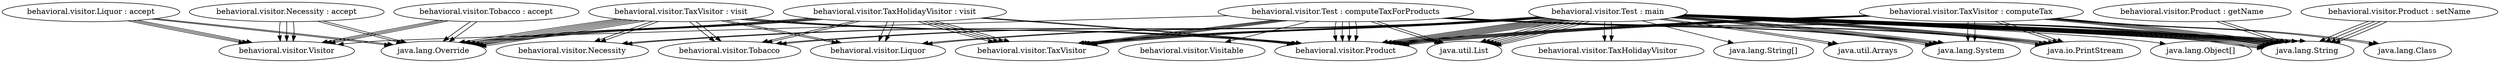 digraph CallGraph {
"behavioral.visitor.Liquor : accept" -> "java.lang.Override";
"behavioral.visitor.Liquor : accept" -> "java.lang.Override";
"behavioral.visitor.Liquor : accept" -> "behavioral.visitor.Visitor";
"behavioral.visitor.Liquor : accept" -> "behavioral.visitor.Visitor";
"behavioral.visitor.Liquor : accept" -> "behavioral.visitor.Visitor";
"behavioral.visitor.Necessity : accept" -> "java.lang.Override";
"behavioral.visitor.Necessity : accept" -> "java.lang.Override";
"behavioral.visitor.Necessity : accept" -> "behavioral.visitor.Visitor";
"behavioral.visitor.Necessity : accept" -> "behavioral.visitor.Visitor";
"behavioral.visitor.Necessity : accept" -> "behavioral.visitor.Visitor";
"behavioral.visitor.Product : getName" -> "java.lang.String";
"behavioral.visitor.Product : getName" -> "java.lang.String";
"behavioral.visitor.Product : setName" -> "java.lang.String";
"behavioral.visitor.Product : setName" -> "java.lang.String";
"behavioral.visitor.Product : setName" -> "java.lang.String";
"behavioral.visitor.Product : setName" -> "java.lang.String";
"behavioral.visitor.TaxHolidayVisitor : visit" -> "java.lang.Override";
"behavioral.visitor.TaxHolidayVisitor : visit" -> "java.lang.Override";
"behavioral.visitor.TaxHolidayVisitor : visit" -> "behavioral.visitor.Liquor";
"behavioral.visitor.TaxHolidayVisitor : visit" -> "behavioral.visitor.TaxVisitor";
"behavioral.visitor.TaxHolidayVisitor : visit" -> "behavioral.visitor.TaxVisitor";
"behavioral.visitor.TaxHolidayVisitor : visit" -> "behavioral.visitor.Product";
"behavioral.visitor.TaxHolidayVisitor : visit" -> "behavioral.visitor.Liquor";
"behavioral.visitor.TaxHolidayVisitor : visit" -> "java.lang.Override";
"behavioral.visitor.TaxHolidayVisitor : visit" -> "java.lang.Override";
"behavioral.visitor.TaxHolidayVisitor : visit" -> "behavioral.visitor.Tobacco";
"behavioral.visitor.TaxHolidayVisitor : visit" -> "behavioral.visitor.TaxVisitor";
"behavioral.visitor.TaxHolidayVisitor : visit" -> "behavioral.visitor.TaxVisitor";
"behavioral.visitor.TaxHolidayVisitor : visit" -> "behavioral.visitor.Product";
"behavioral.visitor.TaxHolidayVisitor : visit" -> "behavioral.visitor.Tobacco";
"behavioral.visitor.TaxVisitor : computeTax" -> "behavioral.visitor.Product";
"behavioral.visitor.TaxVisitor : computeTax" -> "java.lang.System";
"behavioral.visitor.TaxVisitor : computeTax" -> "java.lang.System";
"behavioral.visitor.TaxVisitor : computeTax" -> "java.io.PrintStream";
"behavioral.visitor.TaxVisitor : computeTax" -> "java.io.PrintStream";
"behavioral.visitor.TaxVisitor : computeTax" -> "java.lang.String";
"behavioral.visitor.TaxVisitor : computeTax" -> "java.lang.String";
"behavioral.visitor.TaxVisitor : computeTax" -> "behavioral.visitor.Product";
"behavioral.visitor.TaxVisitor : computeTax" -> "java.lang.Class";
"behavioral.visitor.TaxVisitor : computeTax" -> "behavioral.visitor.Product";
"behavioral.visitor.TaxVisitor : computeTax" -> "java.lang.Class";
"behavioral.visitor.TaxVisitor : computeTax" -> "java.lang.String";
"behavioral.visitor.TaxVisitor : computeTax" -> "java.lang.String";
"behavioral.visitor.TaxVisitor : computeTax" -> "behavioral.visitor.Product";
"behavioral.visitor.TaxVisitor : computeTax" -> "behavioral.visitor.Product";
"behavioral.visitor.TaxVisitor : visit" -> "java.lang.Override";
"behavioral.visitor.TaxVisitor : visit" -> "java.lang.Override";
"behavioral.visitor.TaxVisitor : visit" -> "behavioral.visitor.Liquor";
"behavioral.visitor.TaxVisitor : visit" -> "behavioral.visitor.Product";
"behavioral.visitor.TaxVisitor : visit" -> "behavioral.visitor.Liquor";
"behavioral.visitor.TaxVisitor : visit" -> "java.lang.Override";
"behavioral.visitor.TaxVisitor : visit" -> "java.lang.Override";
"behavioral.visitor.TaxVisitor : visit" -> "behavioral.visitor.Necessity";
"behavioral.visitor.TaxVisitor : visit" -> "behavioral.visitor.Product";
"behavioral.visitor.TaxVisitor : visit" -> "behavioral.visitor.Necessity";
"behavioral.visitor.TaxVisitor : visit" -> "java.lang.Override";
"behavioral.visitor.TaxVisitor : visit" -> "java.lang.Override";
"behavioral.visitor.TaxVisitor : visit" -> "behavioral.visitor.Tobacco";
"behavioral.visitor.TaxVisitor : visit" -> "behavioral.visitor.Product";
"behavioral.visitor.TaxVisitor : visit" -> "behavioral.visitor.Tobacco";
"behavioral.visitor.Test : computeTaxForProducts" -> "java.util.List";
"behavioral.visitor.Test : computeTaxForProducts" -> "behavioral.visitor.Product";
"behavioral.visitor.Test : computeTaxForProducts" -> "behavioral.visitor.TaxVisitor";
"behavioral.visitor.Test : computeTaxForProducts" -> "behavioral.visitor.Product";
"behavioral.visitor.Test : computeTaxForProducts" -> "java.util.List";
"behavioral.visitor.Test : computeTaxForProducts" -> "behavioral.visitor.Product";
"behavioral.visitor.Test : computeTaxForProducts" -> "behavioral.visitor.Product";
"behavioral.visitor.Test : computeTaxForProducts" -> "behavioral.visitor.Visitable";
"behavioral.visitor.Test : computeTaxForProducts" -> "behavioral.visitor.Visitor";
"behavioral.visitor.Test : computeTaxForProducts" -> "behavioral.visitor.TaxVisitor";
"behavioral.visitor.Test : computeTaxForProducts" -> "java.lang.System";
"behavioral.visitor.Test : computeTaxForProducts" -> "java.lang.System";
"behavioral.visitor.Test : computeTaxForProducts" -> "java.io.PrintStream";
"behavioral.visitor.Test : computeTaxForProducts" -> "java.io.PrintStream";
"behavioral.visitor.Test : computeTaxForProducts" -> "java.lang.String";
"behavioral.visitor.Test : computeTaxForProducts" -> "java.lang.String";
"behavioral.visitor.Test : computeTaxForProducts" -> "behavioral.visitor.TaxVisitor";
"behavioral.visitor.Test : computeTaxForProducts" -> "behavioral.visitor.TaxVisitor";
"behavioral.visitor.Test : computeTaxForProducts" -> "java.lang.String";
"behavioral.visitor.Test : main" -> "java.lang.String[]";
"behavioral.visitor.Test : main" -> "java.lang.String";
"behavioral.visitor.Test : main" -> "java.util.List";
"behavioral.visitor.Test : main" -> "behavioral.visitor.Product";
"behavioral.visitor.Test : main" -> "java.util.Arrays";
"behavioral.visitor.Test : main" -> "java.util.Arrays";
"behavioral.visitor.Test : main" -> "java.util.List";
"behavioral.visitor.Test : main" -> "behavioral.visitor.Product";
"behavioral.visitor.Test : main" -> "java.lang.Object[]";
"behavioral.visitor.Test : main" -> "behavioral.visitor.Product";
"behavioral.visitor.Test : main" -> "behavioral.visitor.Necessity";
"behavioral.visitor.Test : main" -> "behavioral.visitor.Necessity";
"behavioral.visitor.Test : main" -> "java.lang.String";
"behavioral.visitor.Test : main" -> "java.lang.String";
"behavioral.visitor.Test : main" -> "behavioral.visitor.Liquor";
"behavioral.visitor.Test : main" -> "behavioral.visitor.Liquor";
"behavioral.visitor.Test : main" -> "java.lang.String";
"behavioral.visitor.Test : main" -> "java.lang.String";
"behavioral.visitor.Test : main" -> "behavioral.visitor.Tobacco";
"behavioral.visitor.Test : main" -> "behavioral.visitor.Tobacco";
"behavioral.visitor.Test : main" -> "java.lang.String";
"behavioral.visitor.Test : main" -> "java.lang.String";
"behavioral.visitor.Test : main" -> "java.lang.System";
"behavioral.visitor.Test : main" -> "java.lang.System";
"behavioral.visitor.Test : main" -> "java.io.PrintStream";
"behavioral.visitor.Test : main" -> "java.io.PrintStream";
"behavioral.visitor.Test : main" -> "java.lang.String";
"behavioral.visitor.Test : main" -> "java.lang.String";
"behavioral.visitor.Test : main" -> "java.util.List";
"behavioral.visitor.Test : main" -> "behavioral.visitor.Product";
"behavioral.visitor.Test : main" -> "behavioral.visitor.TaxVisitor";
"behavioral.visitor.Test : main" -> "java.util.List";
"behavioral.visitor.Test : main" -> "behavioral.visitor.Product";
"behavioral.visitor.Test : main" -> "behavioral.visitor.TaxVisitor";
"behavioral.visitor.Test : main" -> "behavioral.visitor.TaxVisitor";
"behavioral.visitor.Test : main" -> "java.lang.System";
"behavioral.visitor.Test : main" -> "java.lang.System";
"behavioral.visitor.Test : main" -> "java.io.PrintStream";
"behavioral.visitor.Test : main" -> "java.io.PrintStream";
"behavioral.visitor.Test : main" -> "java.lang.String";
"behavioral.visitor.Test : main" -> "java.lang.String";
"behavioral.visitor.Test : main" -> "java.util.List";
"behavioral.visitor.Test : main" -> "behavioral.visitor.Product";
"behavioral.visitor.Test : main" -> "behavioral.visitor.TaxVisitor";
"behavioral.visitor.Test : main" -> "java.util.List";
"behavioral.visitor.Test : main" -> "behavioral.visitor.Product";
"behavioral.visitor.Test : main" -> "behavioral.visitor.TaxHolidayVisitor";
"behavioral.visitor.Test : main" -> "behavioral.visitor.TaxHolidayVisitor";
"behavioral.visitor.Tobacco : accept" -> "java.lang.Override";
"behavioral.visitor.Tobacco : accept" -> "java.lang.Override";
"behavioral.visitor.Tobacco : accept" -> "behavioral.visitor.Visitor";
"behavioral.visitor.Tobacco : accept" -> "behavioral.visitor.Visitor";
"behavioral.visitor.Tobacco : accept" -> "behavioral.visitor.Visitor";
}